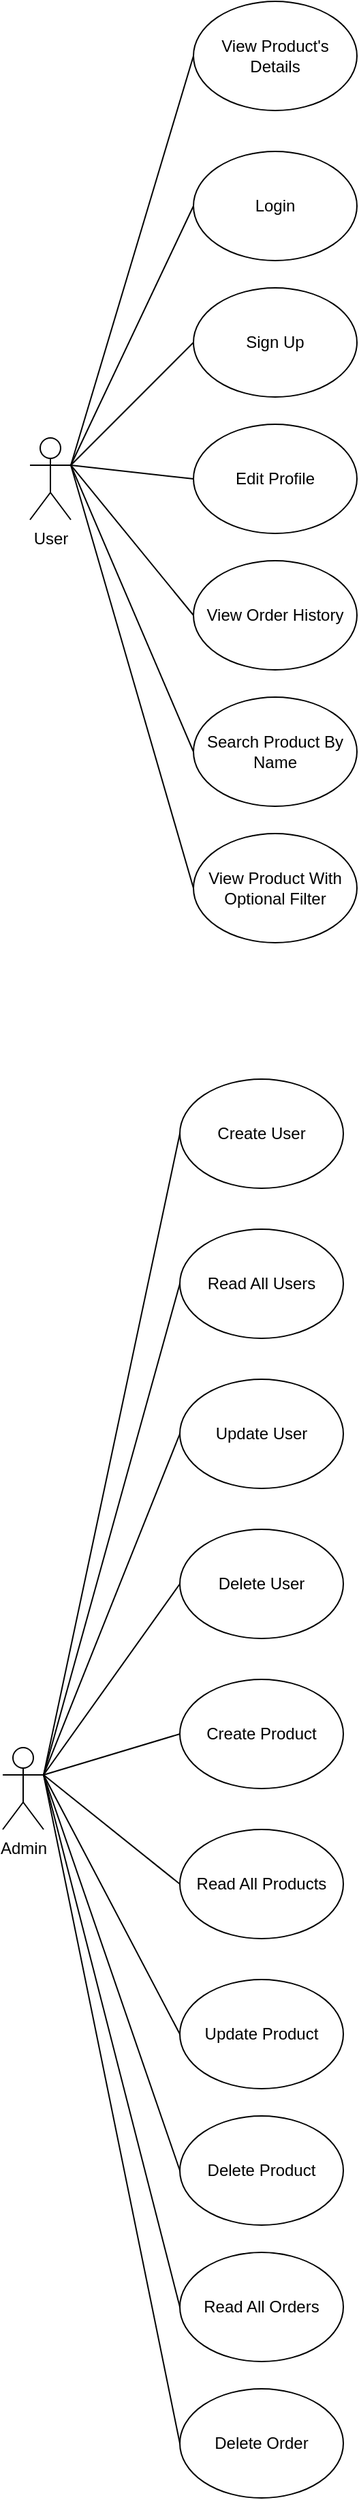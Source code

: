 <mxfile version="12.5.3" type="device" pages="2"><diagram id="LbsW6kjfNAJZtnNEOvhE" name="Use Case"><mxGraphModel dx="868" dy="503" grid="1" gridSize="10" guides="1" tooltips="1" connect="1" arrows="1" fold="1" page="1" pageScale="1" pageWidth="850" pageHeight="1100" math="0" shadow="0"><root><mxCell id="0"/><mxCell id="1" parent="0"/><mxCell id="GxaDd9otFs1-5jgzTxpG-1" value="User" style="shape=umlActor;verticalLabelPosition=bottom;labelBackgroundColor=#ffffff;verticalAlign=top;html=1;outlineConnect=0;" vertex="1" parent="1"><mxGeometry x="80" y="650" width="30" height="60" as="geometry"/></mxCell><mxCell id="GxaDd9otFs1-5jgzTxpG-2" value="Admin" style="shape=umlActor;verticalLabelPosition=bottom;labelBackgroundColor=#ffffff;verticalAlign=top;html=1;outlineConnect=0;" vertex="1" parent="1"><mxGeometry x="60" y="1610" width="30" height="60" as="geometry"/></mxCell><mxCell id="GxaDd9otFs1-5jgzTxpG-10" value="View Product's Details&lt;span style=&quot;color: rgba(0 , 0 , 0 , 0) ; font-family: monospace ; font-size: 0px ; white-space: nowrap&quot;&gt;%3CmxGraphModel%3E%3Croot%3E%3CmxCell%20id%3D%220%22%2F%3E%3CmxCell%20id%3D%221%22%20parent%3D%220%22%2F%3E%3CmxCell%20id%3D%222%22%20value%3D%22User%22%20style%3D%22shape%3DumlActor%3BverticalLabelPosition%3Dbottom%3BlabelBackgroundColor%3D%23ffffff%3BverticalAlign%3Dtop%3Bhtml%3D1%3BoutlineConnect%3D0%3B%22%20vertex%3D%221%22%20parent%3D%221%22%3E%3CmxGeometry%20x%3D%2280%22%20y%3D%22110%22%20width%3D%2230%22%20height%3D%2260%22%20as%3D%22geometry%22%2F%3E%3C%2FmxCell%3E%3C%2Froot%3E%3C%2FmxGraphModel%3E&lt;/span&gt;" style="ellipse;whiteSpace=wrap;html=1;" vertex="1" parent="1"><mxGeometry x="200" y="330" width="120" height="80" as="geometry"/></mxCell><mxCell id="GxaDd9otFs1-5jgzTxpG-11" value="View Order History" style="ellipse;whiteSpace=wrap;html=1;" vertex="1" parent="1"><mxGeometry x="200" y="740" width="120" height="80" as="geometry"/></mxCell><mxCell id="GxaDd9otFs1-5jgzTxpG-12" value="Login" style="ellipse;whiteSpace=wrap;html=1;" vertex="1" parent="1"><mxGeometry x="200" y="440" width="120" height="80" as="geometry"/></mxCell><mxCell id="GxaDd9otFs1-5jgzTxpG-13" value="Sign Up" style="ellipse;whiteSpace=wrap;html=1;" vertex="1" parent="1"><mxGeometry x="200" y="540" width="120" height="80" as="geometry"/></mxCell><mxCell id="GxaDd9otFs1-5jgzTxpG-14" value="Edit Profile" style="ellipse;whiteSpace=wrap;html=1;" vertex="1" parent="1"><mxGeometry x="200" y="640" width="120" height="80" as="geometry"/></mxCell><mxCell id="GxaDd9otFs1-5jgzTxpG-15" value="Search Product By Name&lt;span style=&quot;color: rgba(0 , 0 , 0 , 0) ; font-family: monospace ; font-size: 0px ; white-space: nowrap&quot;&gt;%3CmxGraphModel%3E%3Croot%3E%3CmxCell%20id%3D%220%22%2F%3E%3CmxCell%20id%3D%221%22%20parent%3D%220%22%2F%3E%3CmxCell%20id%3D%222%22%20value%3D%22User%22%20style%3D%22shape%3DumlActor%3BverticalLabelPosition%3Dbottom%3BlabelBackgroundColor%3D%23ffffff%3BverticalAlign%3Dtop%3Bhtml%3D1%3BoutlineConnect%3D0%3B%22%20vertex%3D%221%22%20parent%3D%221%22%3E%3CmxGeometry%20x%3D%2280%22%20y%3D%22110%22%20width%3D%2230%22%20height%3D%2260%22%20as%3D%22geometry%22%2F%3E%3C%2FmxCell%3E%3C%2Froot%3E%3C%2FmxGraphModel%3E&lt;/span&gt;" style="ellipse;whiteSpace=wrap;html=1;" vertex="1" parent="1"><mxGeometry x="200" y="840" width="120" height="80" as="geometry"/></mxCell><mxCell id="GxaDd9otFs1-5jgzTxpG-16" value="View Product With Optional Filter" style="ellipse;whiteSpace=wrap;html=1;" vertex="1" parent="1"><mxGeometry x="200" y="940" width="120" height="80" as="geometry"/></mxCell><mxCell id="GxaDd9otFs1-5jgzTxpG-17" value="" style="endArrow=none;html=1;exitX=1;exitY=0.333;exitDx=0;exitDy=0;exitPerimeter=0;entryX=0;entryY=0.5;entryDx=0;entryDy=0;" edge="1" parent="1" source="GxaDd9otFs1-5jgzTxpG-1" target="GxaDd9otFs1-5jgzTxpG-12"><mxGeometry width="50" height="50" relative="1" as="geometry"><mxPoint x="100" y="620" as="sourcePoint"/><mxPoint x="150" y="570" as="targetPoint"/></mxGeometry></mxCell><mxCell id="GxaDd9otFs1-5jgzTxpG-18" value="" style="endArrow=none;html=1;exitX=1;exitY=0.333;exitDx=0;exitDy=0;exitPerimeter=0;entryX=0;entryY=0.5;entryDx=0;entryDy=0;" edge="1" parent="1" source="GxaDd9otFs1-5jgzTxpG-1" target="GxaDd9otFs1-5jgzTxpG-10"><mxGeometry width="50" height="50" relative="1" as="geometry"><mxPoint x="120" y="680" as="sourcePoint"/><mxPoint x="210" y="490" as="targetPoint"/></mxGeometry></mxCell><mxCell id="GxaDd9otFs1-5jgzTxpG-21" value="" style="endArrow=none;html=1;entryX=0;entryY=0.5;entryDx=0;entryDy=0;exitX=1;exitY=0.333;exitDx=0;exitDy=0;exitPerimeter=0;" edge="1" parent="1" source="GxaDd9otFs1-5jgzTxpG-1" target="GxaDd9otFs1-5jgzTxpG-13"><mxGeometry width="50" height="50" relative="1" as="geometry"><mxPoint x="150" y="690" as="sourcePoint"/><mxPoint x="200" y="640" as="targetPoint"/></mxGeometry></mxCell><mxCell id="GxaDd9otFs1-5jgzTxpG-22" value="" style="endArrow=none;html=1;entryX=0;entryY=0.5;entryDx=0;entryDy=0;exitX=1;exitY=0.333;exitDx=0;exitDy=0;exitPerimeter=0;" edge="1" parent="1" source="GxaDd9otFs1-5jgzTxpG-1" target="GxaDd9otFs1-5jgzTxpG-14"><mxGeometry width="50" height="50" relative="1" as="geometry"><mxPoint x="120" y="820" as="sourcePoint"/><mxPoint x="210" y="730" as="targetPoint"/></mxGeometry></mxCell><mxCell id="GxaDd9otFs1-5jgzTxpG-23" value="" style="endArrow=none;html=1;entryX=0;entryY=0.5;entryDx=0;entryDy=0;exitX=1;exitY=0.333;exitDx=0;exitDy=0;exitPerimeter=0;" edge="1" parent="1" source="GxaDd9otFs1-5jgzTxpG-1" target="GxaDd9otFs1-5jgzTxpG-11"><mxGeometry width="50" height="50" relative="1" as="geometry"><mxPoint x="130" y="820" as="sourcePoint"/><mxPoint x="220" y="730" as="targetPoint"/></mxGeometry></mxCell><mxCell id="GxaDd9otFs1-5jgzTxpG-24" value="" style="endArrow=none;html=1;entryX=0;entryY=0.5;entryDx=0;entryDy=0;exitX=1;exitY=0.333;exitDx=0;exitDy=0;exitPerimeter=0;" edge="1" parent="1" source="GxaDd9otFs1-5jgzTxpG-1" target="GxaDd9otFs1-5jgzTxpG-15"><mxGeometry width="50" height="50" relative="1" as="geometry"><mxPoint x="100" y="730" as="sourcePoint"/><mxPoint x="190" y="840" as="targetPoint"/></mxGeometry></mxCell><mxCell id="GxaDd9otFs1-5jgzTxpG-25" value="" style="endArrow=none;html=1;entryX=0;entryY=0.5;entryDx=0;entryDy=0;exitX=1;exitY=0.333;exitDx=0;exitDy=0;exitPerimeter=0;" edge="1" parent="1" source="GxaDd9otFs1-5jgzTxpG-1" target="GxaDd9otFs1-5jgzTxpG-16"><mxGeometry width="50" height="50" relative="1" as="geometry"><mxPoint x="100" y="730" as="sourcePoint"/><mxPoint x="190" y="940" as="targetPoint"/></mxGeometry></mxCell><mxCell id="GxaDd9otFs1-5jgzTxpG-26" value="Create User" style="ellipse;whiteSpace=wrap;html=1;" vertex="1" parent="1"><mxGeometry x="190" y="1120" width="120" height="80" as="geometry"/></mxCell><mxCell id="GxaDd9otFs1-5jgzTxpG-27" value="Read All Users" style="ellipse;whiteSpace=wrap;html=1;" vertex="1" parent="1"><mxGeometry x="190" y="1230" width="120" height="80" as="geometry"/></mxCell><mxCell id="GxaDd9otFs1-5jgzTxpG-28" value="Update User" style="ellipse;whiteSpace=wrap;html=1;" vertex="1" parent="1"><mxGeometry x="190" y="1340" width="120" height="80" as="geometry"/></mxCell><mxCell id="GxaDd9otFs1-5jgzTxpG-29" value="Delete User" style="ellipse;whiteSpace=wrap;html=1;" vertex="1" parent="1"><mxGeometry x="190" y="1450" width="120" height="80" as="geometry"/></mxCell><mxCell id="GxaDd9otFs1-5jgzTxpG-30" value="Read All Products" style="ellipse;whiteSpace=wrap;html=1;" vertex="1" parent="1"><mxGeometry x="190" y="1670" width="120" height="80" as="geometry"/></mxCell><mxCell id="GxaDd9otFs1-5jgzTxpG-31" value="Create Product" style="ellipse;whiteSpace=wrap;html=1;" vertex="1" parent="1"><mxGeometry x="190" y="1560" width="120" height="80" as="geometry"/></mxCell><mxCell id="GxaDd9otFs1-5jgzTxpG-32" value="Update Product" style="ellipse;whiteSpace=wrap;html=1;" vertex="1" parent="1"><mxGeometry x="190" y="1780" width="120" height="80" as="geometry"/></mxCell><mxCell id="GxaDd9otFs1-5jgzTxpG-33" value="Delete Product" style="ellipse;whiteSpace=wrap;html=1;" vertex="1" parent="1"><mxGeometry x="190" y="1880" width="120" height="80" as="geometry"/></mxCell><mxCell id="GxaDd9otFs1-5jgzTxpG-34" value="Read All Orders" style="ellipse;whiteSpace=wrap;html=1;" vertex="1" parent="1"><mxGeometry x="190" y="1980" width="120" height="80" as="geometry"/></mxCell><mxCell id="GxaDd9otFs1-5jgzTxpG-35" value="Delete Order" style="ellipse;whiteSpace=wrap;html=1;" vertex="1" parent="1"><mxGeometry x="190" y="2080" width="120" height="80" as="geometry"/></mxCell><mxCell id="GxaDd9otFs1-5jgzTxpG-36" value="" style="endArrow=none;html=1;entryX=0;entryY=0.5;entryDx=0;entryDy=0;exitX=1;exitY=0.333;exitDx=0;exitDy=0;exitPerimeter=0;" edge="1" parent="1" source="GxaDd9otFs1-5jgzTxpG-2" target="GxaDd9otFs1-5jgzTxpG-26"><mxGeometry width="50" height="50" relative="1" as="geometry"><mxPoint x="60" y="1320" as="sourcePoint"/><mxPoint x="110" y="1270" as="targetPoint"/></mxGeometry></mxCell><mxCell id="GxaDd9otFs1-5jgzTxpG-38" value="" style="endArrow=none;html=1;entryX=0;entryY=0.5;entryDx=0;entryDy=0;exitX=1;exitY=0.333;exitDx=0;exitDy=0;exitPerimeter=0;" edge="1" parent="1" source="GxaDd9otFs1-5jgzTxpG-2" target="GxaDd9otFs1-5jgzTxpG-27"><mxGeometry width="50" height="50" relative="1" as="geometry"><mxPoint x="100" y="1430" as="sourcePoint"/><mxPoint x="200" y="1170" as="targetPoint"/></mxGeometry></mxCell><mxCell id="GxaDd9otFs1-5jgzTxpG-39" value="" style="endArrow=none;html=1;entryX=0;entryY=0.5;entryDx=0;entryDy=0;exitX=1;exitY=0.333;exitDx=0;exitDy=0;exitPerimeter=0;" edge="1" parent="1" source="GxaDd9otFs1-5jgzTxpG-2" target="GxaDd9otFs1-5jgzTxpG-28"><mxGeometry width="50" height="50" relative="1" as="geometry"><mxPoint x="100" y="1430" as="sourcePoint"/><mxPoint x="200" y="1280" as="targetPoint"/></mxGeometry></mxCell><mxCell id="GxaDd9otFs1-5jgzTxpG-40" value="" style="endArrow=none;html=1;entryX=0;entryY=0.5;entryDx=0;entryDy=0;exitX=1;exitY=0.333;exitDx=0;exitDy=0;exitPerimeter=0;" edge="1" parent="1" source="GxaDd9otFs1-5jgzTxpG-2" target="GxaDd9otFs1-5jgzTxpG-29"><mxGeometry width="50" height="50" relative="1" as="geometry"><mxPoint x="100" y="1430" as="sourcePoint"/><mxPoint x="200" y="1390" as="targetPoint"/></mxGeometry></mxCell><mxCell id="GxaDd9otFs1-5jgzTxpG-41" value="" style="endArrow=none;html=1;entryX=0;entryY=0.5;entryDx=0;entryDy=0;exitX=1;exitY=0.333;exitDx=0;exitDy=0;exitPerimeter=0;" edge="1" parent="1" source="GxaDd9otFs1-5jgzTxpG-2" target="GxaDd9otFs1-5jgzTxpG-31"><mxGeometry width="50" height="50" relative="1" as="geometry"><mxPoint x="100" y="1430" as="sourcePoint"/><mxPoint x="200" y="1500" as="targetPoint"/></mxGeometry></mxCell><mxCell id="GxaDd9otFs1-5jgzTxpG-42" value="" style="endArrow=none;html=1;entryX=0;entryY=0.5;entryDx=0;entryDy=0;exitX=1;exitY=0.333;exitDx=0;exitDy=0;exitPerimeter=0;" edge="1" parent="1" source="GxaDd9otFs1-5jgzTxpG-2" target="GxaDd9otFs1-5jgzTxpG-30"><mxGeometry width="50" height="50" relative="1" as="geometry"><mxPoint x="100" y="1460" as="sourcePoint"/><mxPoint x="200" y="1640" as="targetPoint"/></mxGeometry></mxCell><mxCell id="GxaDd9otFs1-5jgzTxpG-43" value="" style="endArrow=none;html=1;entryX=0;entryY=0.5;entryDx=0;entryDy=0;exitX=1;exitY=0.333;exitDx=0;exitDy=0;exitPerimeter=0;" edge="1" parent="1" source="GxaDd9otFs1-5jgzTxpG-2" target="GxaDd9otFs1-5jgzTxpG-32"><mxGeometry width="50" height="50" relative="1" as="geometry"><mxPoint x="90" y="1505" as="sourcePoint"/><mxPoint x="190" y="1795" as="targetPoint"/></mxGeometry></mxCell><mxCell id="GxaDd9otFs1-5jgzTxpG-44" value="" style="endArrow=none;html=1;entryX=0;entryY=0.5;entryDx=0;entryDy=0;exitX=1;exitY=0.333;exitDx=0;exitDy=0;exitPerimeter=0;" edge="1" parent="1" source="GxaDd9otFs1-5jgzTxpG-2" target="GxaDd9otFs1-5jgzTxpG-33"><mxGeometry width="50" height="50" relative="1" as="geometry"><mxPoint x="70" y="1530" as="sourcePoint"/><mxPoint x="170" y="1930" as="targetPoint"/></mxGeometry></mxCell><mxCell id="GxaDd9otFs1-5jgzTxpG-45" value="" style="endArrow=none;html=1;entryX=0;entryY=0.5;entryDx=0;entryDy=0;exitX=1;exitY=0.333;exitDx=0;exitDy=0;exitPerimeter=0;" edge="1" parent="1" source="GxaDd9otFs1-5jgzTxpG-2" target="GxaDd9otFs1-5jgzTxpG-34"><mxGeometry width="50" height="50" relative="1" as="geometry"><mxPoint x="70" y="1490" as="sourcePoint"/><mxPoint x="170" y="1990" as="targetPoint"/></mxGeometry></mxCell><mxCell id="GxaDd9otFs1-5jgzTxpG-46" value="" style="endArrow=none;html=1;entryX=0;entryY=0.5;entryDx=0;entryDy=0;exitX=1;exitY=0.333;exitDx=0;exitDy=0;exitPerimeter=0;" edge="1" parent="1" source="GxaDd9otFs1-5jgzTxpG-2" target="GxaDd9otFs1-5jgzTxpG-35"><mxGeometry width="50" height="50" relative="1" as="geometry"><mxPoint x="20" y="1500" as="sourcePoint"/><mxPoint x="120" y="2000" as="targetPoint"/></mxGeometry></mxCell></root></mxGraphModel></diagram><diagram id="CloDrRQzSDyrlSrOIOHC" name="Database"><mxGraphModel dx="723" dy="419" grid="1" gridSize="10" guides="1" tooltips="1" connect="1" arrows="1" fold="1" page="1" pageScale="1" pageWidth="850" pageHeight="1100" math="0" shadow="0"><root><mxCell id="_4nk4kG7n4pXTtDBGwXe-0"/><mxCell id="_4nk4kG7n4pXTtDBGwXe-1" parent="_4nk4kG7n4pXTtDBGwXe-0"/><mxCell id="_4nk4kG7n4pXTtDBGwXe-2" value="Users" style="swimlane;fontStyle=0;childLayout=stackLayout;horizontal=1;startSize=26;fillColor=#e0e0e0;horizontalStack=0;resizeParent=1;resizeParentMax=0;resizeLast=0;collapsible=1;marginBottom=0;swimlaneFillColor=#ffffff;align=center;fontSize=14;" vertex="1" parent="_4nk4kG7n4pXTtDBGwXe-1"><mxGeometry x="140" y="150" width="160" height="196" as="geometry"/></mxCell><mxCell id="_4nk4kG7n4pXTtDBGwXe-3" value="user_id" style="shape=partialRectangle;top=0;left=0;right=0;bottom=1;align=left;verticalAlign=middle;fillColor=none;spacingLeft=34;spacingRight=4;overflow=hidden;rotatable=0;points=[[0,0.5],[1,0.5]];portConstraint=eastwest;dropTarget=0;fontStyle=5;fontSize=12;" vertex="1" parent="_4nk4kG7n4pXTtDBGwXe-2"><mxGeometry y="26" width="160" height="30" as="geometry"/></mxCell><mxCell id="_4nk4kG7n4pXTtDBGwXe-4" value="PK" style="shape=partialRectangle;top=0;left=0;bottom=0;fillColor=none;align=left;verticalAlign=middle;spacingLeft=4;spacingRight=4;overflow=hidden;rotatable=0;points=[];portConstraint=eastwest;part=1;fontSize=12;" vertex="1" connectable="0" parent="_4nk4kG7n4pXTtDBGwXe-3"><mxGeometry width="30" height="30" as="geometry"/></mxCell><mxCell id="_4nk4kG7n4pXTtDBGwXe-5" value="user_firstname" style="shape=partialRectangle;top=0;left=0;right=0;bottom=0;align=left;verticalAlign=top;fillColor=none;spacingLeft=34;spacingRight=4;overflow=hidden;rotatable=0;points=[[0,0.5],[1,0.5]];portConstraint=eastwest;dropTarget=0;fontSize=12;" vertex="1" parent="_4nk4kG7n4pXTtDBGwXe-2"><mxGeometry y="56" width="160" height="26" as="geometry"/></mxCell><mxCell id="_4nk4kG7n4pXTtDBGwXe-6" value="" style="shape=partialRectangle;top=0;left=0;bottom=0;fillColor=none;align=left;verticalAlign=top;spacingLeft=4;spacingRight=4;overflow=hidden;rotatable=0;points=[];portConstraint=eastwest;part=1;fontSize=12;" vertex="1" connectable="0" parent="_4nk4kG7n4pXTtDBGwXe-5"><mxGeometry width="30" height="26" as="geometry"/></mxCell><mxCell id="_4nk4kG7n4pXTtDBGwXe-7" value="user_lastname" style="shape=partialRectangle;top=0;left=0;right=0;bottom=0;align=left;verticalAlign=top;fillColor=none;spacingLeft=34;spacingRight=4;overflow=hidden;rotatable=0;points=[[0,0.5],[1,0.5]];portConstraint=eastwest;dropTarget=0;fontSize=12;" vertex="1" parent="_4nk4kG7n4pXTtDBGwXe-2"><mxGeometry y="82" width="160" height="26" as="geometry"/></mxCell><mxCell id="_4nk4kG7n4pXTtDBGwXe-8" value="" style="shape=partialRectangle;top=0;left=0;bottom=0;fillColor=none;align=left;verticalAlign=top;spacingLeft=4;spacingRight=4;overflow=hidden;rotatable=0;points=[];portConstraint=eastwest;part=1;fontSize=12;" vertex="1" connectable="0" parent="_4nk4kG7n4pXTtDBGwXe-7"><mxGeometry width="30" height="26" as="geometry"/></mxCell><mxCell id="_4nk4kG7n4pXTtDBGwXe-9" value="user_email" style="shape=partialRectangle;top=0;left=0;right=0;bottom=0;align=left;verticalAlign=top;fillColor=none;spacingLeft=34;spacingRight=4;overflow=hidden;rotatable=0;points=[[0,0.5],[1,0.5]];portConstraint=eastwest;dropTarget=0;fontSize=12;" vertex="1" parent="_4nk4kG7n4pXTtDBGwXe-2"><mxGeometry y="108" width="160" height="26" as="geometry"/></mxCell><mxCell id="_4nk4kG7n4pXTtDBGwXe-10" value="" style="shape=partialRectangle;top=0;left=0;bottom=0;fillColor=none;align=left;verticalAlign=top;spacingLeft=4;spacingRight=4;overflow=hidden;rotatable=0;points=[];portConstraint=eastwest;part=1;fontSize=12;" vertex="1" connectable="0" parent="_4nk4kG7n4pXTtDBGwXe-9"><mxGeometry width="30" height="26" as="geometry"/></mxCell><mxCell id="_4nk4kG7n4pXTtDBGwXe-18" value="user_password" style="shape=partialRectangle;top=0;left=0;right=0;bottom=0;align=left;verticalAlign=top;fillColor=none;spacingLeft=34;spacingRight=4;overflow=hidden;rotatable=0;points=[[0,0.5],[1,0.5]];portConstraint=eastwest;dropTarget=0;fontSize=12;" vertex="1" parent="_4nk4kG7n4pXTtDBGwXe-2"><mxGeometry y="134" width="160" height="26" as="geometry"/></mxCell><mxCell id="_4nk4kG7n4pXTtDBGwXe-19" value="" style="shape=partialRectangle;top=0;left=0;bottom=0;fillColor=none;align=left;verticalAlign=top;spacingLeft=4;spacingRight=4;overflow=hidden;rotatable=0;points=[];portConstraint=eastwest;part=1;fontSize=12;" vertex="1" connectable="0" parent="_4nk4kG7n4pXTtDBGwXe-18"><mxGeometry width="30" height="26" as="geometry"/></mxCell><mxCell id="_4nk4kG7n4pXTtDBGwXe-20" value="user_role" style="shape=partialRectangle;top=0;left=0;right=0;bottom=0;align=left;verticalAlign=top;fillColor=none;spacingLeft=34;spacingRight=4;overflow=hidden;rotatable=0;points=[[0,0.5],[1,0.5]];portConstraint=eastwest;dropTarget=0;fontSize=12;" vertex="1" parent="_4nk4kG7n4pXTtDBGwXe-2"><mxGeometry y="160" width="160" height="26" as="geometry"/></mxCell><mxCell id="_4nk4kG7n4pXTtDBGwXe-21" value="" style="shape=partialRectangle;top=0;left=0;bottom=0;fillColor=none;align=left;verticalAlign=top;spacingLeft=4;spacingRight=4;overflow=hidden;rotatable=0;points=[];portConstraint=eastwest;part=1;fontSize=12;" vertex="1" connectable="0" parent="_4nk4kG7n4pXTtDBGwXe-20"><mxGeometry width="30" height="26" as="geometry"/></mxCell><mxCell id="_4nk4kG7n4pXTtDBGwXe-11" value="" style="shape=partialRectangle;top=0;left=0;right=0;bottom=0;align=left;verticalAlign=top;fillColor=none;spacingLeft=34;spacingRight=4;overflow=hidden;rotatable=0;points=[[0,0.5],[1,0.5]];portConstraint=eastwest;dropTarget=0;fontSize=12;" vertex="1" parent="_4nk4kG7n4pXTtDBGwXe-2"><mxGeometry y="186" width="160" height="10" as="geometry"/></mxCell><mxCell id="_4nk4kG7n4pXTtDBGwXe-12" value="" style="shape=partialRectangle;top=0;left=0;bottom=0;fillColor=none;align=left;verticalAlign=top;spacingLeft=4;spacingRight=4;overflow=hidden;rotatable=0;points=[];portConstraint=eastwest;part=1;fontSize=12;" vertex="1" connectable="0" parent="_4nk4kG7n4pXTtDBGwXe-11"><mxGeometry width="30" height="10" as="geometry"/></mxCell><mxCell id="_4nk4kG7n4pXTtDBGwXe-22" value="Products" style="swimlane;fontStyle=0;childLayout=stackLayout;horizontal=1;startSize=26;fillColor=#e0e0e0;horizontalStack=0;resizeParent=1;resizeParentMax=0;resizeLast=0;collapsible=1;marginBottom=0;swimlaneFillColor=#ffffff;align=center;fontSize=14;" vertex="1" parent="_4nk4kG7n4pXTtDBGwXe-1"><mxGeometry x="600" y="150" width="160" height="300" as="geometry"/></mxCell><mxCell id="_4nk4kG7n4pXTtDBGwXe-23" value="prod_id" style="shape=partialRectangle;top=0;left=0;right=0;bottom=1;align=left;verticalAlign=middle;fillColor=none;spacingLeft=34;spacingRight=4;overflow=hidden;rotatable=0;points=[[0,0.5],[1,0.5]];portConstraint=eastwest;dropTarget=0;fontStyle=5;fontSize=12;" vertex="1" parent="_4nk4kG7n4pXTtDBGwXe-22"><mxGeometry y="26" width="160" height="30" as="geometry"/></mxCell><mxCell id="_4nk4kG7n4pXTtDBGwXe-24" value="PK" style="shape=partialRectangle;top=0;left=0;bottom=0;fillColor=none;align=left;verticalAlign=middle;spacingLeft=4;spacingRight=4;overflow=hidden;rotatable=0;points=[];portConstraint=eastwest;part=1;fontSize=12;" vertex="1" connectable="0" parent="_4nk4kG7n4pXTtDBGwXe-23"><mxGeometry width="30" height="30" as="geometry"/></mxCell><mxCell id="_4nk4kG7n4pXTtDBGwXe-25" value="prod_name" style="shape=partialRectangle;top=0;left=0;right=0;bottom=0;align=left;verticalAlign=top;fillColor=none;spacingLeft=34;spacingRight=4;overflow=hidden;rotatable=0;points=[[0,0.5],[1,0.5]];portConstraint=eastwest;dropTarget=0;fontSize=12;" vertex="1" parent="_4nk4kG7n4pXTtDBGwXe-22"><mxGeometry y="56" width="160" height="26" as="geometry"/></mxCell><mxCell id="_4nk4kG7n4pXTtDBGwXe-26" value="" style="shape=partialRectangle;top=0;left=0;bottom=0;fillColor=none;align=left;verticalAlign=top;spacingLeft=4;spacingRight=4;overflow=hidden;rotatable=0;points=[];portConstraint=eastwest;part=1;fontSize=12;" vertex="1" connectable="0" parent="_4nk4kG7n4pXTtDBGwXe-25"><mxGeometry width="30" height="26" as="geometry"/></mxCell><mxCell id="_4nk4kG7n4pXTtDBGwXe-27" value="prod_brand" style="shape=partialRectangle;top=0;left=0;right=0;bottom=0;align=left;verticalAlign=top;fillColor=none;spacingLeft=34;spacingRight=4;overflow=hidden;rotatable=0;points=[[0,0.5],[1,0.5]];portConstraint=eastwest;dropTarget=0;fontSize=12;" vertex="1" parent="_4nk4kG7n4pXTtDBGwXe-22"><mxGeometry y="82" width="160" height="26" as="geometry"/></mxCell><mxCell id="_4nk4kG7n4pXTtDBGwXe-28" value="" style="shape=partialRectangle;top=0;left=0;bottom=0;fillColor=none;align=left;verticalAlign=top;spacingLeft=4;spacingRight=4;overflow=hidden;rotatable=0;points=[];portConstraint=eastwest;part=1;fontSize=12;" vertex="1" connectable="0" parent="_4nk4kG7n4pXTtDBGwXe-27"><mxGeometry width="30" height="26" as="geometry"/></mxCell><mxCell id="_4nk4kG7n4pXTtDBGwXe-29" value="prod_rom" style="shape=partialRectangle;top=0;left=0;right=0;bottom=0;align=left;verticalAlign=top;fillColor=none;spacingLeft=34;spacingRight=4;overflow=hidden;rotatable=0;points=[[0,0.5],[1,0.5]];portConstraint=eastwest;dropTarget=0;fontSize=12;" vertex="1" parent="_4nk4kG7n4pXTtDBGwXe-22"><mxGeometry y="108" width="160" height="26" as="geometry"/></mxCell><mxCell id="_4nk4kG7n4pXTtDBGwXe-30" value="" style="shape=partialRectangle;top=0;left=0;bottom=0;fillColor=none;align=left;verticalAlign=top;spacingLeft=4;spacingRight=4;overflow=hidden;rotatable=0;points=[];portConstraint=eastwest;part=1;fontSize=12;" vertex="1" connectable="0" parent="_4nk4kG7n4pXTtDBGwXe-29"><mxGeometry width="30" height="26" as="geometry"/></mxCell><mxCell id="_4nk4kG7n4pXTtDBGwXe-33" value="prod_ram" style="shape=partialRectangle;top=0;left=0;right=0;bottom=0;align=left;verticalAlign=top;fillColor=none;spacingLeft=34;spacingRight=4;overflow=hidden;rotatable=0;points=[[0,0.5],[1,0.5]];portConstraint=eastwest;dropTarget=0;fontSize=12;" vertex="1" parent="_4nk4kG7n4pXTtDBGwXe-22"><mxGeometry y="134" width="160" height="26" as="geometry"/></mxCell><mxCell id="_4nk4kG7n4pXTtDBGwXe-34" value="" style="shape=partialRectangle;top=0;left=0;bottom=0;fillColor=none;align=left;verticalAlign=top;spacingLeft=4;spacingRight=4;overflow=hidden;rotatable=0;points=[];portConstraint=eastwest;part=1;fontSize=12;" vertex="1" connectable="0" parent="_4nk4kG7n4pXTtDBGwXe-33"><mxGeometry width="30" height="26" as="geometry"/></mxCell><mxCell id="_4nk4kG7n4pXTtDBGwXe-35" value="prod_os" style="shape=partialRectangle;top=0;left=0;right=0;bottom=0;align=left;verticalAlign=top;fillColor=none;spacingLeft=34;spacingRight=4;overflow=hidden;rotatable=0;points=[[0,0.5],[1,0.5]];portConstraint=eastwest;dropTarget=0;fontSize=12;" vertex="1" parent="_4nk4kG7n4pXTtDBGwXe-22"><mxGeometry y="160" width="160" height="26" as="geometry"/></mxCell><mxCell id="_4nk4kG7n4pXTtDBGwXe-36" value="" style="shape=partialRectangle;top=0;left=0;bottom=0;fillColor=none;align=left;verticalAlign=top;spacingLeft=4;spacingRight=4;overflow=hidden;rotatable=0;points=[];portConstraint=eastwest;part=1;fontSize=12;" vertex="1" connectable="0" parent="_4nk4kG7n4pXTtDBGwXe-35"><mxGeometry width="30" height="26" as="geometry"/></mxCell><mxCell id="_4nk4kG7n4pXTtDBGwXe-37" value="prod_price" style="shape=partialRectangle;top=0;left=0;right=0;bottom=0;align=left;verticalAlign=top;fillColor=none;spacingLeft=34;spacingRight=4;overflow=hidden;rotatable=0;points=[[0,0.5],[1,0.5]];portConstraint=eastwest;dropTarget=0;fontSize=12;" vertex="1" parent="_4nk4kG7n4pXTtDBGwXe-22"><mxGeometry y="186" width="160" height="26" as="geometry"/></mxCell><mxCell id="_4nk4kG7n4pXTtDBGwXe-38" value="" style="shape=partialRectangle;top=0;left=0;bottom=0;fillColor=none;align=left;verticalAlign=top;spacingLeft=4;spacingRight=4;overflow=hidden;rotatable=0;points=[];portConstraint=eastwest;part=1;fontSize=12;" vertex="1" connectable="0" parent="_4nk4kG7n4pXTtDBGwXe-37"><mxGeometry width="30" height="26" as="geometry"/></mxCell><mxCell id="_4nk4kG7n4pXTtDBGwXe-39" value="prod_type" style="shape=partialRectangle;top=0;left=0;right=0;bottom=0;align=left;verticalAlign=top;fillColor=none;spacingLeft=34;spacingRight=4;overflow=hidden;rotatable=0;points=[[0,0.5],[1,0.5]];portConstraint=eastwest;dropTarget=0;fontSize=12;" vertex="1" parent="_4nk4kG7n4pXTtDBGwXe-22"><mxGeometry y="212" width="160" height="26" as="geometry"/></mxCell><mxCell id="_4nk4kG7n4pXTtDBGwXe-40" value="" style="shape=partialRectangle;top=0;left=0;bottom=0;fillColor=none;align=left;verticalAlign=top;spacingLeft=4;spacingRight=4;overflow=hidden;rotatable=0;points=[];portConstraint=eastwest;part=1;fontSize=12;" vertex="1" connectable="0" parent="_4nk4kG7n4pXTtDBGwXe-39"><mxGeometry width="30" height="26" as="geometry"/></mxCell><mxCell id="_4nk4kG7n4pXTtDBGwXe-41" value="prod_image" style="shape=partialRectangle;top=0;left=0;right=0;bottom=0;align=left;verticalAlign=top;fillColor=none;spacingLeft=34;spacingRight=4;overflow=hidden;rotatable=0;points=[[0,0.5],[1,0.5]];portConstraint=eastwest;dropTarget=0;fontSize=12;" vertex="1" parent="_4nk4kG7n4pXTtDBGwXe-22"><mxGeometry y="238" width="160" height="26" as="geometry"/></mxCell><mxCell id="_4nk4kG7n4pXTtDBGwXe-42" value="" style="shape=partialRectangle;top=0;left=0;bottom=0;fillColor=none;align=left;verticalAlign=top;spacingLeft=4;spacingRight=4;overflow=hidden;rotatable=0;points=[];portConstraint=eastwest;part=1;fontSize=12;" vertex="1" connectable="0" parent="_4nk4kG7n4pXTtDBGwXe-41"><mxGeometry width="30" height="26" as="geometry"/></mxCell><mxCell id="_4nk4kG7n4pXTtDBGwXe-43" value="prod_is_popular" style="shape=partialRectangle;top=0;left=0;right=0;bottom=0;align=left;verticalAlign=top;fillColor=none;spacingLeft=34;spacingRight=4;overflow=hidden;rotatable=0;points=[[0,0.5],[1,0.5]];portConstraint=eastwest;dropTarget=0;fontSize=12;" vertex="1" parent="_4nk4kG7n4pXTtDBGwXe-22"><mxGeometry y="264" width="160" height="26" as="geometry"/></mxCell><mxCell id="_4nk4kG7n4pXTtDBGwXe-44" value="" style="shape=partialRectangle;top=0;left=0;bottom=0;fillColor=none;align=left;verticalAlign=top;spacingLeft=4;spacingRight=4;overflow=hidden;rotatable=0;points=[];portConstraint=eastwest;part=1;fontSize=12;" vertex="1" connectable="0" parent="_4nk4kG7n4pXTtDBGwXe-43"><mxGeometry width="30" height="26" as="geometry"/></mxCell><mxCell id="_4nk4kG7n4pXTtDBGwXe-31" value="" style="shape=partialRectangle;top=0;left=0;right=0;bottom=0;align=left;verticalAlign=top;fillColor=none;spacingLeft=34;spacingRight=4;overflow=hidden;rotatable=0;points=[[0,0.5],[1,0.5]];portConstraint=eastwest;dropTarget=0;fontSize=12;" vertex="1" parent="_4nk4kG7n4pXTtDBGwXe-22"><mxGeometry y="290" width="160" height="10" as="geometry"/></mxCell><mxCell id="_4nk4kG7n4pXTtDBGwXe-32" value="" style="shape=partialRectangle;top=0;left=0;bottom=0;fillColor=none;align=left;verticalAlign=top;spacingLeft=4;spacingRight=4;overflow=hidden;rotatable=0;points=[];portConstraint=eastwest;part=1;fontSize=12;" vertex="1" connectable="0" parent="_4nk4kG7n4pXTtDBGwXe-31"><mxGeometry width="30" height="10" as="geometry"/></mxCell><mxCell id="_4nk4kG7n4pXTtDBGwXe-45" value="Orders" style="swimlane;fontStyle=0;childLayout=stackLayout;horizontal=1;startSize=26;fillColor=#e0e0e0;horizontalStack=0;resizeParent=1;resizeParentMax=0;resizeLast=0;collapsible=1;marginBottom=0;swimlaneFillColor=#ffffff;align=center;fontSize=14;" vertex="1" parent="_4nk4kG7n4pXTtDBGwXe-1"><mxGeometry x="380" y="150" width="160" height="178" as="geometry"/></mxCell><mxCell id="_4nk4kG7n4pXTtDBGwXe-46" value="order_id" style="shape=partialRectangle;top=0;left=0;right=0;bottom=1;align=left;verticalAlign=middle;fillColor=none;spacingLeft=34;spacingRight=4;overflow=hidden;rotatable=0;points=[[0,0.5],[1,0.5]];portConstraint=eastwest;dropTarget=0;fontStyle=5;fontSize=12;" vertex="1" parent="_4nk4kG7n4pXTtDBGwXe-45"><mxGeometry y="26" width="160" height="30" as="geometry"/></mxCell><mxCell id="_4nk4kG7n4pXTtDBGwXe-47" value="PK" style="shape=partialRectangle;top=0;left=0;bottom=0;fillColor=none;align=left;verticalAlign=middle;spacingLeft=4;spacingRight=4;overflow=hidden;rotatable=0;points=[];portConstraint=eastwest;part=1;fontSize=12;" vertex="1" connectable="0" parent="_4nk4kG7n4pXTtDBGwXe-46"><mxGeometry width="30" height="30" as="geometry"/></mxCell><mxCell id="_4nk4kG7n4pXTtDBGwXe-58" value="user_id" style="shape=partialRectangle;top=0;left=0;right=0;bottom=0;align=left;verticalAlign=top;fillColor=none;spacingLeft=34;spacingRight=4;overflow=hidden;rotatable=0;points=[[0,0.5],[1,0.5]];portConstraint=eastwest;dropTarget=0;fontSize=12;" vertex="1" parent="_4nk4kG7n4pXTtDBGwXe-45"><mxGeometry y="56" width="160" height="26" as="geometry"/></mxCell><mxCell id="_4nk4kG7n4pXTtDBGwXe-59" value="FK" style="shape=partialRectangle;top=0;left=0;bottom=0;fillColor=none;align=left;verticalAlign=top;spacingLeft=4;spacingRight=4;overflow=hidden;rotatable=0;points=[];portConstraint=eastwest;part=1;fontSize=12;" vertex="1" connectable="0" parent="_4nk4kG7n4pXTtDBGwXe-58"><mxGeometry width="30" height="26" as="geometry"/></mxCell><mxCell id="_4nk4kG7n4pXTtDBGwXe-61" value="prod_id" style="shape=partialRectangle;top=0;left=0;right=0;bottom=0;align=left;verticalAlign=top;fillColor=none;spacingLeft=34;spacingRight=4;overflow=hidden;rotatable=0;points=[[0,0.5],[1,0.5]];portConstraint=eastwest;dropTarget=0;fontSize=12;" vertex="1" parent="_4nk4kG7n4pXTtDBGwXe-45"><mxGeometry y="82" width="160" height="26" as="geometry"/></mxCell><mxCell id="_4nk4kG7n4pXTtDBGwXe-62" value="FK" style="shape=partialRectangle;top=0;left=0;bottom=0;fillColor=none;align=left;verticalAlign=top;spacingLeft=4;spacingRight=4;overflow=hidden;rotatable=0;points=[];portConstraint=eastwest;part=1;fontSize=12;" vertex="1" connectable="0" parent="_4nk4kG7n4pXTtDBGwXe-61"><mxGeometry width="30" height="26" as="geometry"/></mxCell><mxCell id="_4nk4kG7n4pXTtDBGwXe-60" value="" style="line;strokeWidth=1;fillColor=none;align=left;verticalAlign=middle;spacingTop=-1;spacingLeft=3;spacingRight=3;rotatable=0;labelPosition=right;points=[];portConstraint=eastwest;fontSize=12;" vertex="1" parent="_4nk4kG7n4pXTtDBGwXe-45"><mxGeometry y="108" width="160" height="8" as="geometry"/></mxCell><mxCell id="_4nk4kG7n4pXTtDBGwXe-52" value="prod_quantity" style="shape=partialRectangle;top=0;left=0;right=0;bottom=0;align=left;verticalAlign=top;fillColor=none;spacingLeft=34;spacingRight=4;overflow=hidden;rotatable=0;points=[[0,0.5],[1,0.5]];portConstraint=eastwest;dropTarget=0;fontSize=12;" vertex="1" parent="_4nk4kG7n4pXTtDBGwXe-45"><mxGeometry y="116" width="160" height="26" as="geometry"/></mxCell><mxCell id="_4nk4kG7n4pXTtDBGwXe-53" value="" style="shape=partialRectangle;top=0;left=0;bottom=0;fillColor=none;align=left;verticalAlign=top;spacingLeft=4;spacingRight=4;overflow=hidden;rotatable=0;points=[];portConstraint=eastwest;part=1;fontSize=12;" vertex="1" connectable="0" parent="_4nk4kG7n4pXTtDBGwXe-52"><mxGeometry width="30" height="26" as="geometry"/></mxCell><mxCell id="_4nk4kG7n4pXTtDBGwXe-56" value="order_date" style="shape=partialRectangle;top=0;left=0;right=0;bottom=0;align=left;verticalAlign=top;fillColor=none;spacingLeft=34;spacingRight=4;overflow=hidden;rotatable=0;points=[[0,0.5],[1,0.5]];portConstraint=eastwest;dropTarget=0;fontSize=12;" vertex="1" parent="_4nk4kG7n4pXTtDBGwXe-45"><mxGeometry y="142" width="160" height="26" as="geometry"/></mxCell><mxCell id="_4nk4kG7n4pXTtDBGwXe-57" value="" style="shape=partialRectangle;top=0;left=0;bottom=0;fillColor=none;align=left;verticalAlign=top;spacingLeft=4;spacingRight=4;overflow=hidden;rotatable=0;points=[];portConstraint=eastwest;part=1;fontSize=12;" vertex="1" connectable="0" parent="_4nk4kG7n4pXTtDBGwXe-56"><mxGeometry width="30" height="26" as="geometry"/></mxCell><mxCell id="_4nk4kG7n4pXTtDBGwXe-54" value="" style="shape=partialRectangle;top=0;left=0;right=0;bottom=0;align=left;verticalAlign=top;fillColor=none;spacingLeft=34;spacingRight=4;overflow=hidden;rotatable=0;points=[[0,0.5],[1,0.5]];portConstraint=eastwest;dropTarget=0;fontSize=12;" vertex="1" parent="_4nk4kG7n4pXTtDBGwXe-45"><mxGeometry y="168" width="160" height="10" as="geometry"/></mxCell><mxCell id="_4nk4kG7n4pXTtDBGwXe-55" value="" style="shape=partialRectangle;top=0;left=0;bottom=0;fillColor=none;align=left;verticalAlign=top;spacingLeft=4;spacingRight=4;overflow=hidden;rotatable=0;points=[];portConstraint=eastwest;part=1;fontSize=12;" vertex="1" connectable="0" parent="_4nk4kG7n4pXTtDBGwXe-54"><mxGeometry width="30" height="10" as="geometry"/></mxCell><mxCell id="_4nk4kG7n4pXTtDBGwXe-63" value="" style="edgeStyle=orthogonalEdgeStyle;fontSize=12;html=1;endArrow=ERzeroToMany;startArrow=ERmandOne;entryX=0;entryY=0.5;entryDx=0;entryDy=0;exitX=1;exitY=0.5;exitDx=0;exitDy=0;" edge="1" parent="_4nk4kG7n4pXTtDBGwXe-1" source="_4nk4kG7n4pXTtDBGwXe-3" target="_4nk4kG7n4pXTtDBGwXe-58"><mxGeometry width="100" height="100" relative="1" as="geometry"><mxPoint x="310" y="380" as="sourcePoint"/><mxPoint x="410" y="280" as="targetPoint"/></mxGeometry></mxCell><mxCell id="_4nk4kG7n4pXTtDBGwXe-64" value="" style="edgeStyle=orthogonalEdgeStyle;fontSize=12;html=1;endArrow=ERzeroToMany;startArrow=ERmandOne;entryX=1;entryY=0.5;entryDx=0;entryDy=0;exitX=0;exitY=0.5;exitDx=0;exitDy=0;" edge="1" parent="_4nk4kG7n4pXTtDBGwXe-1" source="_4nk4kG7n4pXTtDBGwXe-23" target="_4nk4kG7n4pXTtDBGwXe-61"><mxGeometry width="100" height="100" relative="1" as="geometry"><mxPoint x="570" y="280" as="sourcePoint"/><mxPoint x="610" y="308" as="targetPoint"/></mxGeometry></mxCell></root></mxGraphModel></diagram></mxfile>